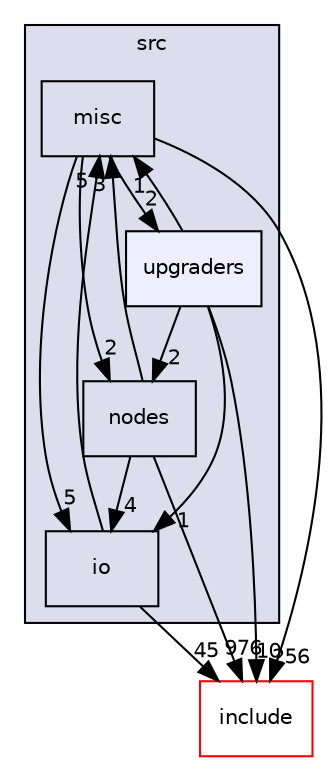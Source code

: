 digraph "src/upgraders" {
  compound=true
  node [ fontsize="10", fontname="Helvetica"];
  edge [ labelfontsize="10", labelfontname="Helvetica"];
  subgraph clusterdir_68267d1309a1af8e8297ef4c3efbcdba {
    graph [ bgcolor="#ddddee", pencolor="black", label="src" fontname="Helvetica", fontsize="10", URL="dir_68267d1309a1af8e8297ef4c3efbcdba.html"]
  dir_88826aa2a10e1882b573f502bc7f4b55 [shape=box label="misc" URL="dir_88826aa2a10e1882b573f502bc7f4b55.html"];
  dir_b50dc725db71458029b22868a9250dc9 [shape=box label="nodes" URL="dir_b50dc725db71458029b22868a9250dc9.html"];
  dir_c184e51c84f2c3f0345bbc8a0d75d3e1 [shape=box label="io" URL="dir_c184e51c84f2c3f0345bbc8a0d75d3e1.html"];
  dir_b9a568b569cc770012e7fe771380d831 [shape=box, label="upgraders", style="filled", fillcolor="#eeeeff", pencolor="black", URL="dir_b9a568b569cc770012e7fe771380d831.html"];
  }
  dir_d44c64559bbebec7f509842c48db8b23 [shape=box label="include" fillcolor="white" style="filled" color="red" URL="dir_d44c64559bbebec7f509842c48db8b23.html"];
  dir_b9a568b569cc770012e7fe771380d831->dir_88826aa2a10e1882b573f502bc7f4b55 [headlabel="1", labeldistance=1.5 headhref="dir_000084_000070.html"];
  dir_b9a568b569cc770012e7fe771380d831->dir_b50dc725db71458029b22868a9250dc9 [headlabel="2", labeldistance=1.5 headhref="dir_000084_000073.html"];
  dir_b9a568b569cc770012e7fe771380d831->dir_c184e51c84f2c3f0345bbc8a0d75d3e1 [headlabel="1", labeldistance=1.5 headhref="dir_000084_000067.html"];
  dir_b9a568b569cc770012e7fe771380d831->dir_d44c64559bbebec7f509842c48db8b23 [headlabel="10", labeldistance=1.5 headhref="dir_000084_000000.html"];
  dir_c184e51c84f2c3f0345bbc8a0d75d3e1->dir_88826aa2a10e1882b573f502bc7f4b55 [headlabel="5", labeldistance=1.5 headhref="dir_000067_000070.html"];
  dir_c184e51c84f2c3f0345bbc8a0d75d3e1->dir_d44c64559bbebec7f509842c48db8b23 [headlabel="45", labeldistance=1.5 headhref="dir_000067_000000.html"];
  dir_88826aa2a10e1882b573f502bc7f4b55->dir_b50dc725db71458029b22868a9250dc9 [headlabel="2", labeldistance=1.5 headhref="dir_000070_000073.html"];
  dir_88826aa2a10e1882b573f502bc7f4b55->dir_b9a568b569cc770012e7fe771380d831 [headlabel="2", labeldistance=1.5 headhref="dir_000070_000084.html"];
  dir_88826aa2a10e1882b573f502bc7f4b55->dir_c184e51c84f2c3f0345bbc8a0d75d3e1 [headlabel="5", labeldistance=1.5 headhref="dir_000070_000067.html"];
  dir_88826aa2a10e1882b573f502bc7f4b55->dir_d44c64559bbebec7f509842c48db8b23 [headlabel="256", labeldistance=1.5 headhref="dir_000070_000000.html"];
  dir_b50dc725db71458029b22868a9250dc9->dir_88826aa2a10e1882b573f502bc7f4b55 [headlabel="3", labeldistance=1.5 headhref="dir_000073_000070.html"];
  dir_b50dc725db71458029b22868a9250dc9->dir_c184e51c84f2c3f0345bbc8a0d75d3e1 [headlabel="4", labeldistance=1.5 headhref="dir_000073_000067.html"];
  dir_b50dc725db71458029b22868a9250dc9->dir_d44c64559bbebec7f509842c48db8b23 [headlabel="976", labeldistance=1.5 headhref="dir_000073_000000.html"];
}

